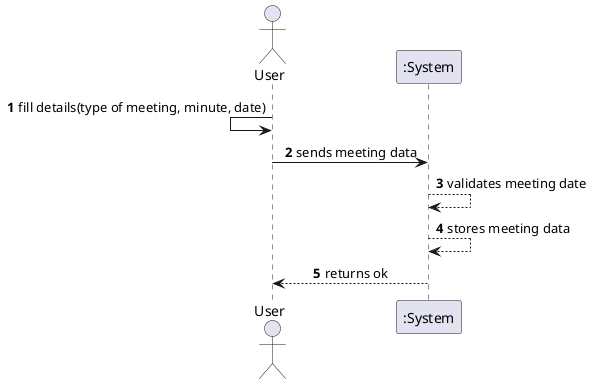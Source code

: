 @startuml
skinparam SequenceMessageAlign center
autonumber
actor “User” as User
participant ":System" as System

User <- User: fill details(type of meeting, minute, date)
User -> System: sends meeting data
System --> System: validates meeting date
System --> System: stores meeting data
System --> User: returns ok
@enduml

